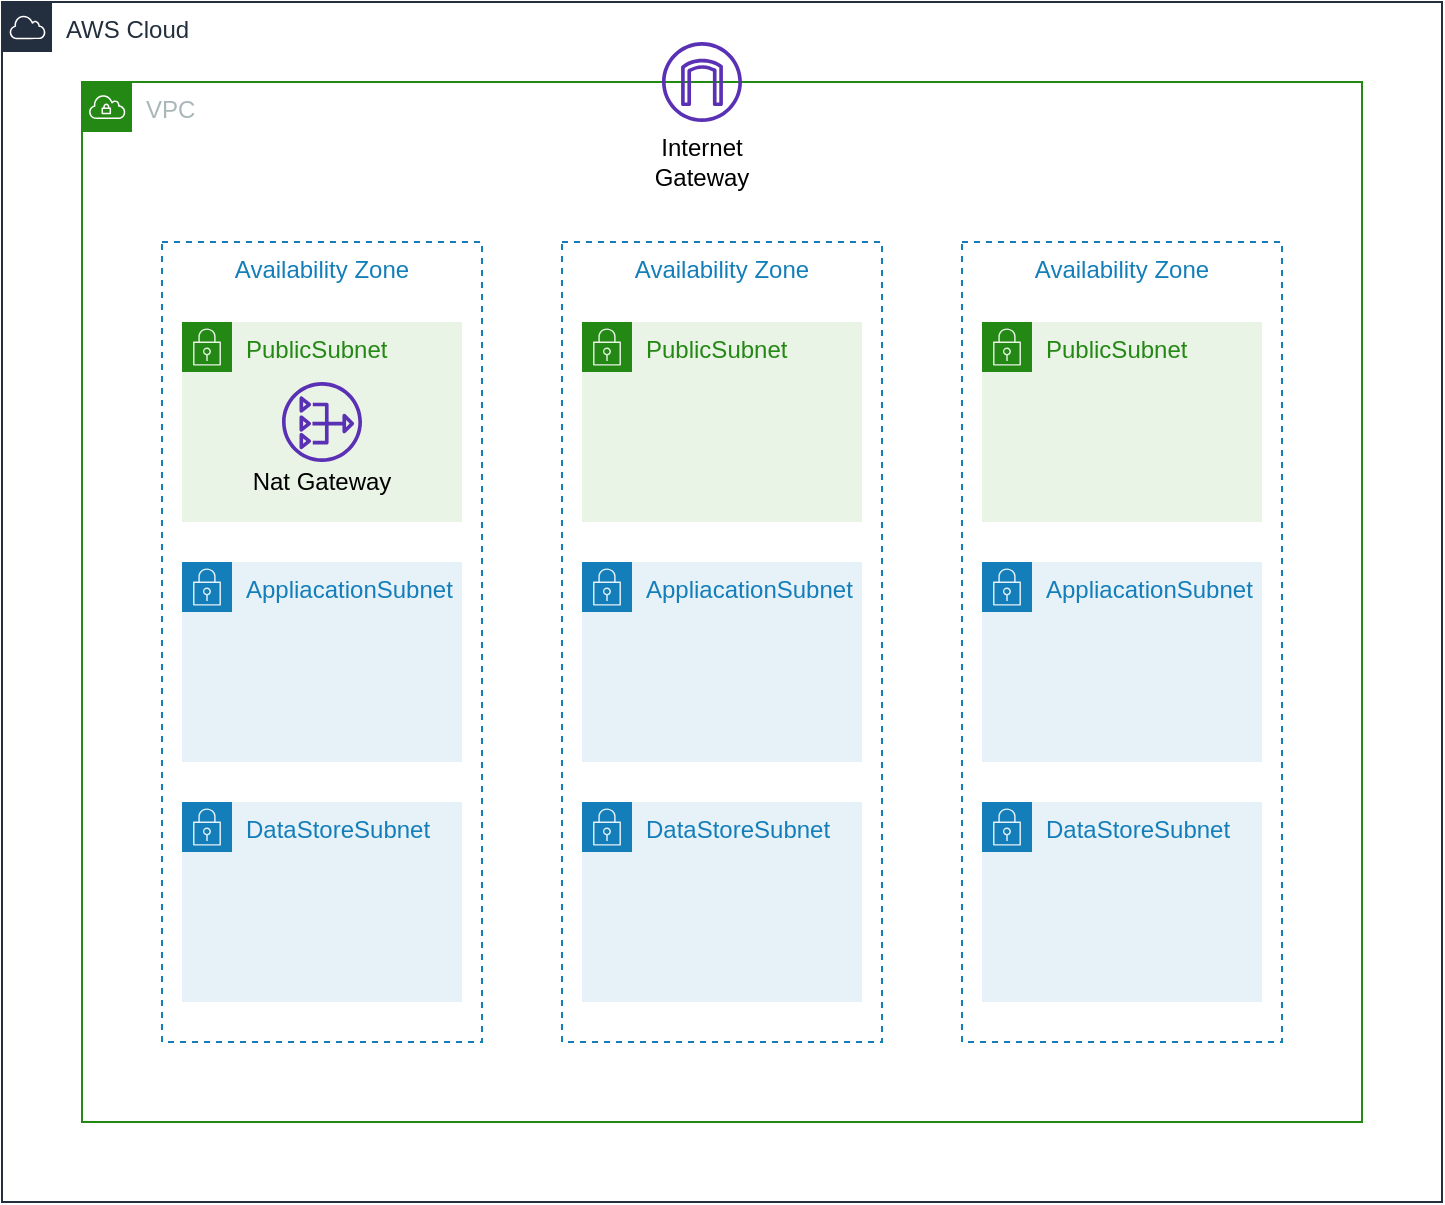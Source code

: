 <mxfile version="13.1.3" type="github">
  <diagram id="XtYhaf7LTEb38pZg41X1" name="ページ1">
    <mxGraphModel dx="1426" dy="770" grid="1" gridSize="10" guides="1" tooltips="1" connect="1" arrows="1" fold="1" page="1" pageScale="1" pageWidth="827" pageHeight="1169" math="0" shadow="0">
      <root>
        <mxCell id="0" />
        <mxCell id="1" parent="0" />
        <mxCell id="46BbhoU_Gm5NrsC8F-5Z-1" value="AWS Cloud" style="points=[[0,0],[0.25,0],[0.5,0],[0.75,0],[1,0],[1,0.25],[1,0.5],[1,0.75],[1,1],[0.75,1],[0.5,1],[0.25,1],[0,1],[0,0.75],[0,0.5],[0,0.25]];outlineConnect=0;gradientColor=none;html=1;whiteSpace=wrap;fontSize=12;fontStyle=0;shape=mxgraph.aws4.group;grIcon=mxgraph.aws4.group_aws_cloud;strokeColor=#232F3E;fillColor=none;verticalAlign=top;align=left;spacingLeft=30;fontColor=#232F3E;dashed=0;" parent="1" vertex="1">
          <mxGeometry width="720" height="600" as="geometry" />
        </mxCell>
        <mxCell id="46BbhoU_Gm5NrsC8F-5Z-2" value="VPC" style="points=[[0,0],[0.25,0],[0.5,0],[0.75,0],[1,0],[1,0.25],[1,0.5],[1,0.75],[1,1],[0.75,1],[0.5,1],[0.25,1],[0,1],[0,0.75],[0,0.5],[0,0.25]];outlineConnect=0;gradientColor=none;html=1;whiteSpace=wrap;fontSize=12;fontStyle=0;shape=mxgraph.aws4.group;grIcon=mxgraph.aws4.group_vpc;strokeColor=#248814;fillColor=none;verticalAlign=top;align=left;spacingLeft=30;fontColor=#AAB7B8;dashed=0;" parent="1" vertex="1">
          <mxGeometry x="40" y="40" width="640" height="520" as="geometry" />
        </mxCell>
        <mxCell id="kMewB1lpty2ikKgXl77D-4" value="" style="group" vertex="1" connectable="0" parent="1">
          <mxGeometry x="80" y="120" width="160" height="400" as="geometry" />
        </mxCell>
        <mxCell id="46BbhoU_Gm5NrsC8F-5Z-4" value="Availability Zone" style="fillColor=none;strokeColor=#147EBA;dashed=1;verticalAlign=top;fontStyle=0;fontColor=#147EBA;" parent="kMewB1lpty2ikKgXl77D-4" vertex="1">
          <mxGeometry width="160" height="400" as="geometry" />
        </mxCell>
        <mxCell id="46BbhoU_Gm5NrsC8F-5Z-7" value="PublicSubnet" style="points=[[0,0],[0.25,0],[0.5,0],[0.75,0],[1,0],[1,0.25],[1,0.5],[1,0.75],[1,1],[0.75,1],[0.5,1],[0.25,1],[0,1],[0,0.75],[0,0.5],[0,0.25]];outlineConnect=0;gradientColor=none;html=1;whiteSpace=wrap;fontSize=12;fontStyle=0;shape=mxgraph.aws4.group;grIcon=mxgraph.aws4.group_security_group;grStroke=0;strokeColor=#248814;fillColor=#E9F3E6;verticalAlign=top;align=left;spacingLeft=30;fontColor=#248814;dashed=0;" parent="kMewB1lpty2ikKgXl77D-4" vertex="1">
          <mxGeometry x="10" y="40" width="140" height="100" as="geometry" />
        </mxCell>
        <mxCell id="46BbhoU_Gm5NrsC8F-5Z-8" value="AppliacationSubnet" style="points=[[0,0],[0.25,0],[0.5,0],[0.75,0],[1,0],[1,0.25],[1,0.5],[1,0.75],[1,1],[0.75,1],[0.5,1],[0.25,1],[0,1],[0,0.75],[0,0.5],[0,0.25]];outlineConnect=0;gradientColor=none;html=1;whiteSpace=wrap;fontSize=12;fontStyle=0;shape=mxgraph.aws4.group;grIcon=mxgraph.aws4.group_security_group;grStroke=0;strokeColor=#147EBA;fillColor=#E6F2F8;verticalAlign=top;align=left;spacingLeft=30;fontColor=#147EBA;dashed=0;" parent="kMewB1lpty2ikKgXl77D-4" vertex="1">
          <mxGeometry x="10" y="160" width="140" height="100" as="geometry" />
        </mxCell>
        <mxCell id="46BbhoU_Gm5NrsC8F-5Z-11" value="DataStoreSubnet" style="points=[[0,0],[0.25,0],[0.5,0],[0.75,0],[1,0],[1,0.25],[1,0.5],[1,0.75],[1,1],[0.75,1],[0.5,1],[0.25,1],[0,1],[0,0.75],[0,0.5],[0,0.25]];outlineConnect=0;gradientColor=none;html=1;whiteSpace=wrap;fontSize=12;fontStyle=0;shape=mxgraph.aws4.group;grIcon=mxgraph.aws4.group_security_group;grStroke=0;strokeColor=#147EBA;fillColor=#E6F2F8;verticalAlign=top;align=left;spacingLeft=30;fontColor=#147EBA;dashed=0;" parent="kMewB1lpty2ikKgXl77D-4" vertex="1">
          <mxGeometry x="10" y="280" width="140" height="100" as="geometry" />
        </mxCell>
        <mxCell id="kMewB1lpty2ikKgXl77D-3" value="" style="group" vertex="1" connectable="0" parent="kMewB1lpty2ikKgXl77D-4">
          <mxGeometry x="40" y="70" width="80" height="60" as="geometry" />
        </mxCell>
        <mxCell id="46BbhoU_Gm5NrsC8F-5Z-13" value="" style="outlineConnect=0;fontColor=#232F3E;gradientColor=none;fillColor=#5A30B5;strokeColor=none;dashed=0;verticalLabelPosition=bottom;verticalAlign=top;align=center;html=1;fontSize=12;fontStyle=0;aspect=fixed;pointerEvents=1;shape=mxgraph.aws4.nat_gateway;" parent="kMewB1lpty2ikKgXl77D-3" vertex="1">
          <mxGeometry x="20" width="40" height="40" as="geometry" />
        </mxCell>
        <mxCell id="46BbhoU_Gm5NrsC8F-5Z-15" value="Nat Gateway" style="text;html=1;strokeColor=none;fillColor=none;align=center;verticalAlign=middle;whiteSpace=wrap;rounded=0;" parent="kMewB1lpty2ikKgXl77D-3" vertex="1">
          <mxGeometry y="40" width="80" height="20" as="geometry" />
        </mxCell>
        <mxCell id="kMewB1lpty2ikKgXl77D-5" value="" style="group" vertex="1" connectable="0" parent="1">
          <mxGeometry x="280" y="120" width="160" height="400" as="geometry" />
        </mxCell>
        <mxCell id="kMewB1lpty2ikKgXl77D-6" value="Availability Zone" style="fillColor=none;strokeColor=#147EBA;dashed=1;verticalAlign=top;fontStyle=0;fontColor=#147EBA;" vertex="1" parent="kMewB1lpty2ikKgXl77D-5">
          <mxGeometry width="160" height="400" as="geometry" />
        </mxCell>
        <mxCell id="kMewB1lpty2ikKgXl77D-7" value="PublicSubnet" style="points=[[0,0],[0.25,0],[0.5,0],[0.75,0],[1,0],[1,0.25],[1,0.5],[1,0.75],[1,1],[0.75,1],[0.5,1],[0.25,1],[0,1],[0,0.75],[0,0.5],[0,0.25]];outlineConnect=0;gradientColor=none;html=1;whiteSpace=wrap;fontSize=12;fontStyle=0;shape=mxgraph.aws4.group;grIcon=mxgraph.aws4.group_security_group;grStroke=0;strokeColor=#248814;fillColor=#E9F3E6;verticalAlign=top;align=left;spacingLeft=30;fontColor=#248814;dashed=0;" vertex="1" parent="kMewB1lpty2ikKgXl77D-5">
          <mxGeometry x="10" y="40" width="140" height="100" as="geometry" />
        </mxCell>
        <mxCell id="kMewB1lpty2ikKgXl77D-8" value="AppliacationSubnet" style="points=[[0,0],[0.25,0],[0.5,0],[0.75,0],[1,0],[1,0.25],[1,0.5],[1,0.75],[1,1],[0.75,1],[0.5,1],[0.25,1],[0,1],[0,0.75],[0,0.5],[0,0.25]];outlineConnect=0;gradientColor=none;html=1;whiteSpace=wrap;fontSize=12;fontStyle=0;shape=mxgraph.aws4.group;grIcon=mxgraph.aws4.group_security_group;grStroke=0;strokeColor=#147EBA;fillColor=#E6F2F8;verticalAlign=top;align=left;spacingLeft=30;fontColor=#147EBA;dashed=0;" vertex="1" parent="kMewB1lpty2ikKgXl77D-5">
          <mxGeometry x="10" y="160" width="140" height="100" as="geometry" />
        </mxCell>
        <mxCell id="kMewB1lpty2ikKgXl77D-9" value="DataStoreSubnet" style="points=[[0,0],[0.25,0],[0.5,0],[0.75,0],[1,0],[1,0.25],[1,0.5],[1,0.75],[1,1],[0.75,1],[0.5,1],[0.25,1],[0,1],[0,0.75],[0,0.5],[0,0.25]];outlineConnect=0;gradientColor=none;html=1;whiteSpace=wrap;fontSize=12;fontStyle=0;shape=mxgraph.aws4.group;grIcon=mxgraph.aws4.group_security_group;grStroke=0;strokeColor=#147EBA;fillColor=#E6F2F8;verticalAlign=top;align=left;spacingLeft=30;fontColor=#147EBA;dashed=0;" vertex="1" parent="kMewB1lpty2ikKgXl77D-5">
          <mxGeometry x="10" y="280" width="140" height="100" as="geometry" />
        </mxCell>
        <mxCell id="kMewB1lpty2ikKgXl77D-10" value="" style="group" vertex="1" connectable="0" parent="1">
          <mxGeometry x="480" y="120" width="160" height="400" as="geometry" />
        </mxCell>
        <mxCell id="kMewB1lpty2ikKgXl77D-11" value="Availability Zone" style="fillColor=none;strokeColor=#147EBA;dashed=1;verticalAlign=top;fontStyle=0;fontColor=#147EBA;" vertex="1" parent="kMewB1lpty2ikKgXl77D-10">
          <mxGeometry width="160" height="400" as="geometry" />
        </mxCell>
        <mxCell id="kMewB1lpty2ikKgXl77D-12" value="PublicSubnet" style="points=[[0,0],[0.25,0],[0.5,0],[0.75,0],[1,0],[1,0.25],[1,0.5],[1,0.75],[1,1],[0.75,1],[0.5,1],[0.25,1],[0,1],[0,0.75],[0,0.5],[0,0.25]];outlineConnect=0;gradientColor=none;html=1;whiteSpace=wrap;fontSize=12;fontStyle=0;shape=mxgraph.aws4.group;grIcon=mxgraph.aws4.group_security_group;grStroke=0;strokeColor=#248814;fillColor=#E9F3E6;verticalAlign=top;align=left;spacingLeft=30;fontColor=#248814;dashed=0;" vertex="1" parent="kMewB1lpty2ikKgXl77D-10">
          <mxGeometry x="10" y="40" width="140" height="100" as="geometry" />
        </mxCell>
        <mxCell id="kMewB1lpty2ikKgXl77D-13" value="AppliacationSubnet" style="points=[[0,0],[0.25,0],[0.5,0],[0.75,0],[1,0],[1,0.25],[1,0.5],[1,0.75],[1,1],[0.75,1],[0.5,1],[0.25,1],[0,1],[0,0.75],[0,0.5],[0,0.25]];outlineConnect=0;gradientColor=none;html=1;whiteSpace=wrap;fontSize=12;fontStyle=0;shape=mxgraph.aws4.group;grIcon=mxgraph.aws4.group_security_group;grStroke=0;strokeColor=#147EBA;fillColor=#E6F2F8;verticalAlign=top;align=left;spacingLeft=30;fontColor=#147EBA;dashed=0;" vertex="1" parent="kMewB1lpty2ikKgXl77D-10">
          <mxGeometry x="10" y="160" width="140" height="100" as="geometry" />
        </mxCell>
        <mxCell id="kMewB1lpty2ikKgXl77D-14" value="DataStoreSubnet" style="points=[[0,0],[0.25,0],[0.5,0],[0.75,0],[1,0],[1,0.25],[1,0.5],[1,0.75],[1,1],[0.75,1],[0.5,1],[0.25,1],[0,1],[0,0.75],[0,0.5],[0,0.25]];outlineConnect=0;gradientColor=none;html=1;whiteSpace=wrap;fontSize=12;fontStyle=0;shape=mxgraph.aws4.group;grIcon=mxgraph.aws4.group_security_group;grStroke=0;strokeColor=#147EBA;fillColor=#E6F2F8;verticalAlign=top;align=left;spacingLeft=30;fontColor=#147EBA;dashed=0;" vertex="1" parent="kMewB1lpty2ikKgXl77D-10">
          <mxGeometry x="10" y="280" width="140" height="100" as="geometry" />
        </mxCell>
        <mxCell id="46BbhoU_Gm5NrsC8F-5Z-20" value="" style="group" parent="1" vertex="1" connectable="0">
          <mxGeometry x="330" y="20" width="40" height="70" as="geometry" />
        </mxCell>
        <mxCell id="46BbhoU_Gm5NrsC8F-5Z-12" value="" style="outlineConnect=0;fontColor=#232F3E;gradientColor=none;fillColor=#5A30B5;strokeColor=none;dashed=0;verticalLabelPosition=bottom;verticalAlign=top;align=center;html=1;fontSize=12;fontStyle=0;aspect=fixed;pointerEvents=1;shape=mxgraph.aws4.internet_gateway;" parent="46BbhoU_Gm5NrsC8F-5Z-20" vertex="1">
          <mxGeometry width="40" height="40" as="geometry" />
        </mxCell>
        <mxCell id="46BbhoU_Gm5NrsC8F-5Z-14" value="Internet&lt;br&gt;Gateway" style="text;html=1;strokeColor=none;fillColor=none;align=center;verticalAlign=middle;whiteSpace=wrap;rounded=0;" parent="46BbhoU_Gm5NrsC8F-5Z-20" vertex="1">
          <mxGeometry y="50" width="40" height="20" as="geometry" />
        </mxCell>
      </root>
    </mxGraphModel>
  </diagram>
</mxfile>
